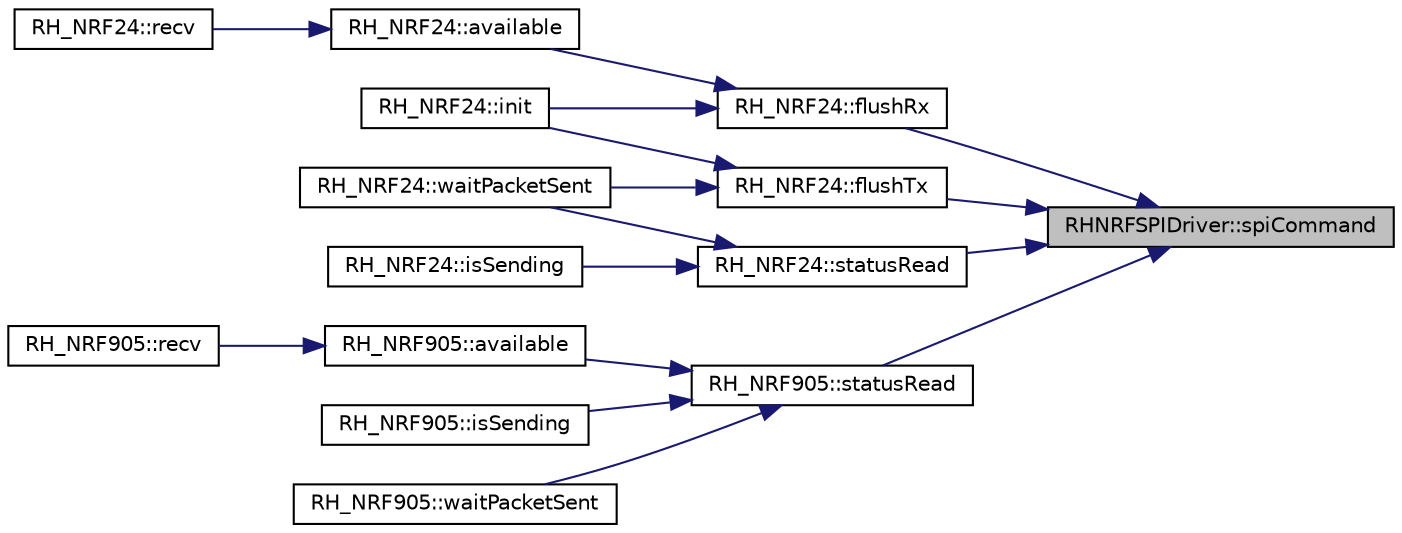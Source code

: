 digraph "RHNRFSPIDriver::spiCommand"
{
 // LATEX_PDF_SIZE
  edge [fontname="Helvetica",fontsize="10",labelfontname="Helvetica",labelfontsize="10"];
  node [fontname="Helvetica",fontsize="10",shape=record];
  rankdir="RL";
  Node1 [label="RHNRFSPIDriver::spiCommand",height=0.2,width=0.4,color="black", fillcolor="grey75", style="filled", fontcolor="black",tooltip=" "];
  Node1 -> Node2 [dir="back",color="midnightblue",fontsize="10",style="solid",fontname="Helvetica"];
  Node2 [label="RH_NRF24::flushRx",height=0.2,width=0.4,color="black", fillcolor="white", style="filled",URL="$class_r_h___n_r_f24.html#ae837ad098ad27095be85c988f64f06fe",tooltip=" "];
  Node2 -> Node3 [dir="back",color="midnightblue",fontsize="10",style="solid",fontname="Helvetica"];
  Node3 [label="RH_NRF24::available",height=0.2,width=0.4,color="black", fillcolor="white", style="filled",URL="$class_r_h___n_r_f24.html#abe13cbb557450abdd90ee12256deeb6e",tooltip=" "];
  Node3 -> Node4 [dir="back",color="midnightblue",fontsize="10",style="solid",fontname="Helvetica"];
  Node4 [label="RH_NRF24::recv",height=0.2,width=0.4,color="black", fillcolor="white", style="filled",URL="$class_r_h___n_r_f24.html#a4691264dc9777295211a8a15157e6743",tooltip=" "];
  Node2 -> Node5 [dir="back",color="midnightblue",fontsize="10",style="solid",fontname="Helvetica"];
  Node5 [label="RH_NRF24::init",height=0.2,width=0.4,color="black", fillcolor="white", style="filled",URL="$class_r_h___n_r_f24.html#afdb9eb79fec2d1f8444e5830c7267445",tooltip=" "];
  Node1 -> Node6 [dir="back",color="midnightblue",fontsize="10",style="solid",fontname="Helvetica"];
  Node6 [label="RH_NRF24::flushTx",height=0.2,width=0.4,color="black", fillcolor="white", style="filled",URL="$class_r_h___n_r_f24.html#afabcaafed267ccd52966dc1310422084",tooltip=" "];
  Node6 -> Node5 [dir="back",color="midnightblue",fontsize="10",style="solid",fontname="Helvetica"];
  Node6 -> Node7 [dir="back",color="midnightblue",fontsize="10",style="solid",fontname="Helvetica"];
  Node7 [label="RH_NRF24::waitPacketSent",height=0.2,width=0.4,color="black", fillcolor="white", style="filled",URL="$class_r_h___n_r_f24.html#a62904aa954e2bbf0a5c37bddb768b5a5",tooltip=" "];
  Node1 -> Node8 [dir="back",color="midnightblue",fontsize="10",style="solid",fontname="Helvetica"];
  Node8 [label="RH_NRF905::statusRead",height=0.2,width=0.4,color="black", fillcolor="white", style="filled",URL="$class_r_h___n_r_f905.html#aafe2bde511e57fed6fe1848e0a01e100",tooltip=" "];
  Node8 -> Node9 [dir="back",color="midnightblue",fontsize="10",style="solid",fontname="Helvetica"];
  Node9 [label="RH_NRF905::available",height=0.2,width=0.4,color="black", fillcolor="white", style="filled",URL="$class_r_h___n_r_f905.html#a0a8f025cae612a1f0b88dd92c62066fb",tooltip=" "];
  Node9 -> Node10 [dir="back",color="midnightblue",fontsize="10",style="solid",fontname="Helvetica"];
  Node10 [label="RH_NRF905::recv",height=0.2,width=0.4,color="black", fillcolor="white", style="filled",URL="$class_r_h___n_r_f905.html#a8dfcb14595404b3254253f3f0367b9ff",tooltip=" "];
  Node8 -> Node11 [dir="back",color="midnightblue",fontsize="10",style="solid",fontname="Helvetica"];
  Node11 [label="RH_NRF905::isSending",height=0.2,width=0.4,color="black", fillcolor="white", style="filled",URL="$class_r_h___n_r_f905.html#adf2b33099bacbadbf25caf9ef6ab8eaa",tooltip=" "];
  Node8 -> Node12 [dir="back",color="midnightblue",fontsize="10",style="solid",fontname="Helvetica"];
  Node12 [label="RH_NRF905::waitPacketSent",height=0.2,width=0.4,color="black", fillcolor="white", style="filled",URL="$class_r_h___n_r_f905.html#a34749209b3fc10473935493d98ccb56f",tooltip=" "];
  Node1 -> Node13 [dir="back",color="midnightblue",fontsize="10",style="solid",fontname="Helvetica"];
  Node13 [label="RH_NRF24::statusRead",height=0.2,width=0.4,color="black", fillcolor="white", style="filled",URL="$class_r_h___n_r_f24.html#a084a701d22670423da3b7431a87364fe",tooltip=" "];
  Node13 -> Node14 [dir="back",color="midnightblue",fontsize="10",style="solid",fontname="Helvetica"];
  Node14 [label="RH_NRF24::isSending",height=0.2,width=0.4,color="black", fillcolor="white", style="filled",URL="$class_r_h___n_r_f24.html#a5dd793dcb61edbaa5d48a9558aae96cd",tooltip=" "];
  Node13 -> Node7 [dir="back",color="midnightblue",fontsize="10",style="solid",fontname="Helvetica"];
}
